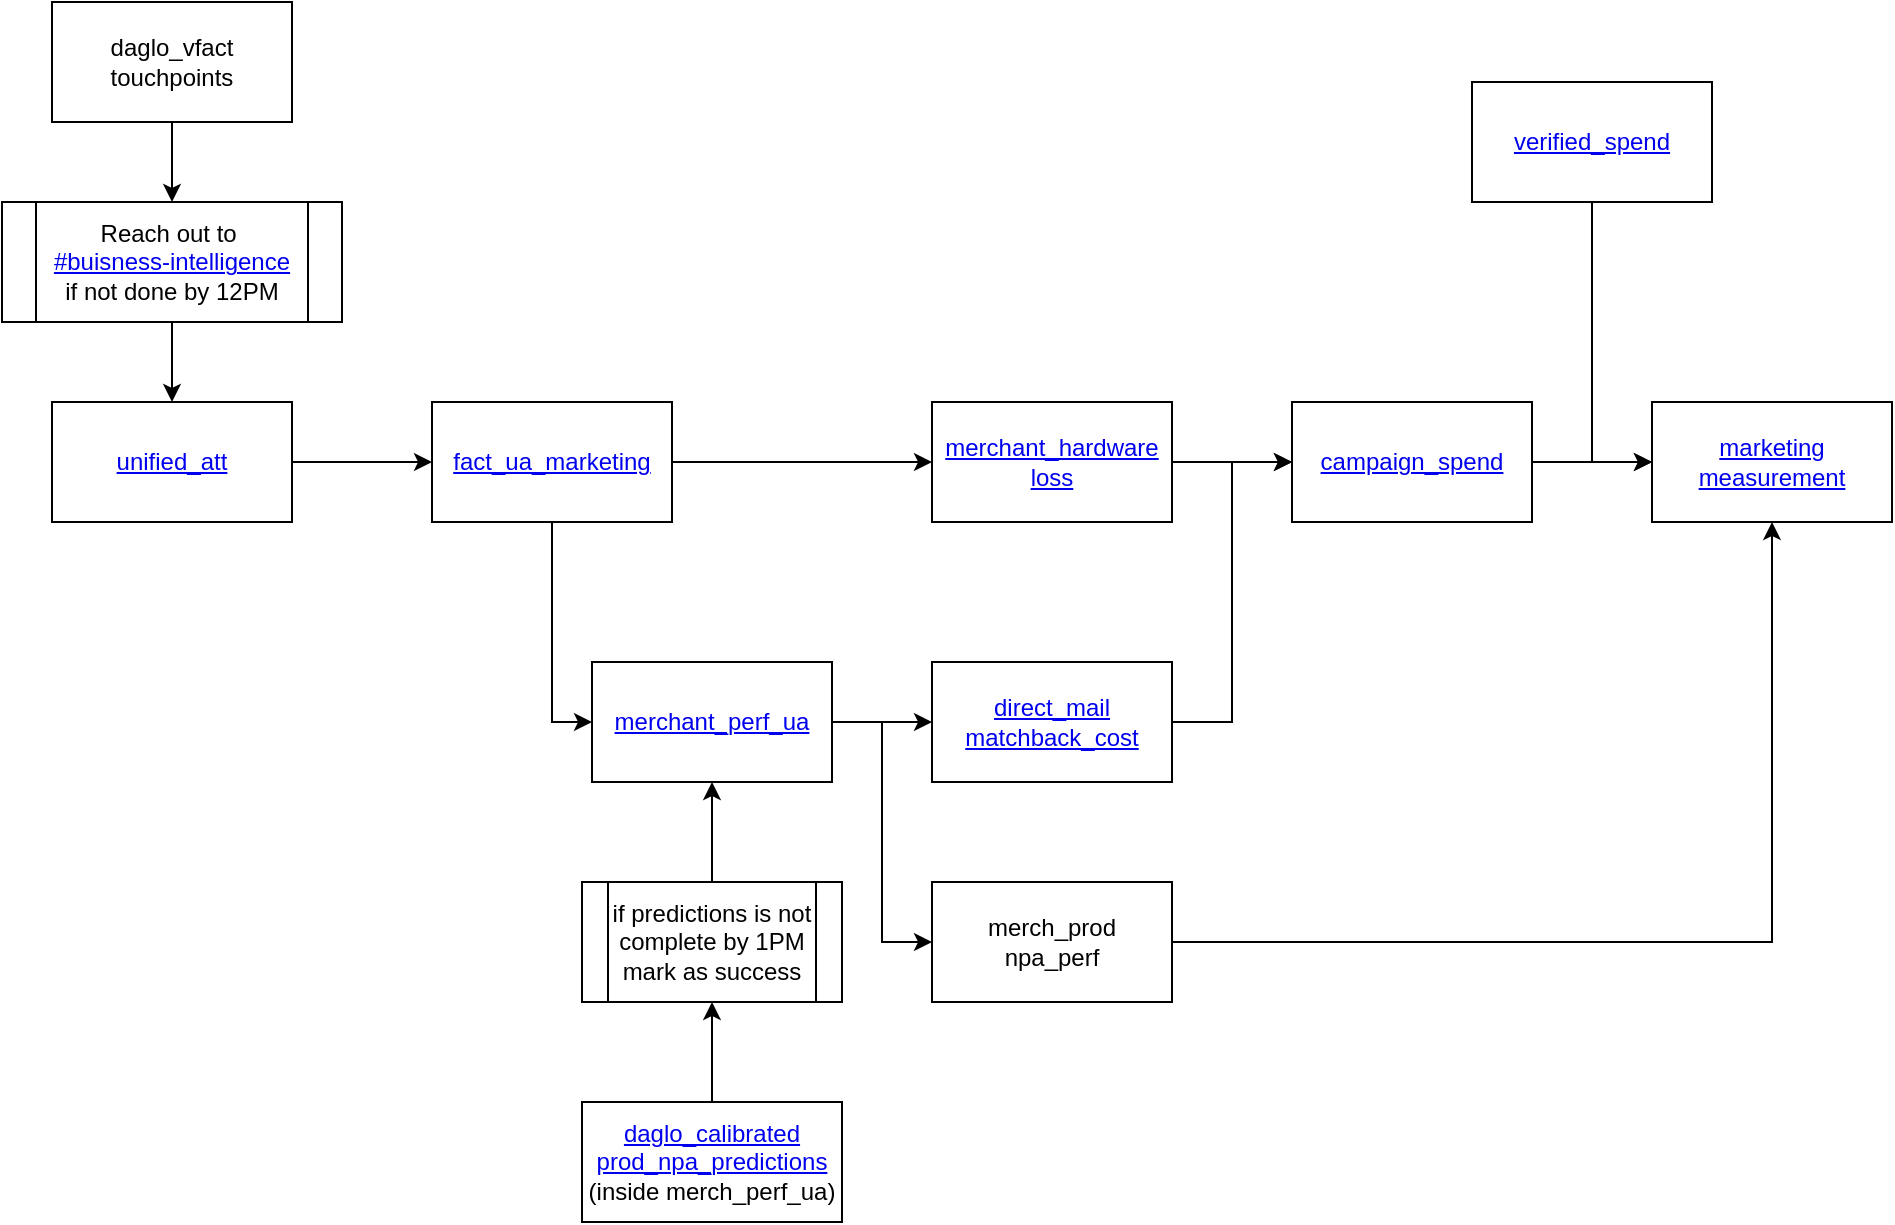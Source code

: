 <mxfile version="14.9.2" type="github">
  <diagram id="UcVoIKLS8l9HH_rHvecV" name="Page-1">
    <mxGraphModel dx="1226" dy="1072" grid="1" gridSize="10" guides="1" tooltips="1" connect="1" arrows="1" fold="1" page="1" pageScale="1" pageWidth="850" pageHeight="1100" math="0" shadow="0">
      <root>
        <mxCell id="0" />
        <mxCell id="1" parent="0" />
        <mxCell id="7vNuGEFGMuKbEo3pkOq6-22" style="edgeStyle=orthogonalEdgeStyle;rounded=0;orthogonalLoop=1;jettySize=auto;html=1;exitX=1;exitY=0.5;exitDx=0;exitDy=0;entryX=0;entryY=0.5;entryDx=0;entryDy=0;" parent="1" source="7vNuGEFGMuKbEo3pkOq6-3" target="7vNuGEFGMuKbEo3pkOq6-17" edge="1">
          <mxGeometry relative="1" as="geometry" />
        </mxCell>
        <mxCell id="7vNuGEFGMuKbEo3pkOq6-3" value="&lt;a href=&quot;https://zd60ab5ba548e78e3p-tp.appspot.com/admin/airflow/tree?dag_id=campaign_spend_v20210609&quot;&gt;campaign_spend&lt;/a&gt;" style="rounded=0;whiteSpace=wrap;html=1;" parent="1" vertex="1">
          <mxGeometry x="660" y="350" width="120" height="60" as="geometry" />
        </mxCell>
        <mxCell id="7vNuGEFGMuKbEo3pkOq6-5" style="edgeStyle=orthogonalEdgeStyle;rounded=0;orthogonalLoop=1;jettySize=auto;html=1;exitX=1;exitY=0.5;exitDx=0;exitDy=0;" parent="1" source="7vNuGEFGMuKbEo3pkOq6-4" target="7vNuGEFGMuKbEo3pkOq6-3" edge="1">
          <mxGeometry relative="1" as="geometry" />
        </mxCell>
        <mxCell id="7vNuGEFGMuKbEo3pkOq6-4" value="&lt;a href=&quot;https://zd60ab5ba548e78e3p-tp.appspot.com/admin/airflow/graph?dag_id=hardware_loss_v20210609&amp;amp;execution_date=&quot;&gt;merchant_hardware&lt;br&gt;loss&lt;/a&gt;" style="rounded=0;whiteSpace=wrap;html=1;" parent="1" vertex="1">
          <mxGeometry x="480" y="350" width="120" height="60" as="geometry" />
        </mxCell>
        <mxCell id="7vNuGEFGMuKbEo3pkOq6-7" style="edgeStyle=orthogonalEdgeStyle;rounded=0;orthogonalLoop=1;jettySize=auto;html=1;exitX=1;exitY=0.5;exitDx=0;exitDy=0;" parent="1" source="7vNuGEFGMuKbEo3pkOq6-6" target="7vNuGEFGMuKbEo3pkOq6-4" edge="1">
          <mxGeometry relative="1" as="geometry" />
        </mxCell>
        <mxCell id="7vNuGEFGMuKbEo3pkOq6-15" style="edgeStyle=orthogonalEdgeStyle;rounded=0;orthogonalLoop=1;jettySize=auto;html=1;exitX=0.5;exitY=1;exitDx=0;exitDy=0;entryX=0;entryY=0.5;entryDx=0;entryDy=0;" parent="1" source="7vNuGEFGMuKbEo3pkOq6-6" target="7vNuGEFGMuKbEo3pkOq6-12" edge="1">
          <mxGeometry relative="1" as="geometry" />
        </mxCell>
        <mxCell id="7vNuGEFGMuKbEo3pkOq6-6" value="&lt;a href=&quot;https://zd60ab5ba548e78e3p-tp.appspot.com/admin/airflow/graph?dag_id=fact_unified_attribution_marketing_v20210609&amp;amp;execution_date=&quot;&gt;fact_ua_marketing&lt;/a&gt;" style="rounded=0;whiteSpace=wrap;html=1;" parent="1" vertex="1">
          <mxGeometry x="230" y="350" width="120" height="60" as="geometry" />
        </mxCell>
        <mxCell id="7vNuGEFGMuKbEo3pkOq6-16" style="edgeStyle=orthogonalEdgeStyle;rounded=0;orthogonalLoop=1;jettySize=auto;html=1;exitX=1;exitY=0.5;exitDx=0;exitDy=0;entryX=0;entryY=0.5;entryDx=0;entryDy=0;" parent="1" source="7vNuGEFGMuKbEo3pkOq6-8" target="7vNuGEFGMuKbEo3pkOq6-6" edge="1">
          <mxGeometry relative="1" as="geometry" />
        </mxCell>
        <mxCell id="7vNuGEFGMuKbEo3pkOq6-8" value="&lt;a href=&quot;https://zd60ab5ba548e78e3p-tp.appspot.com/admin/airflow/graph?dag_id=unified_attribution_v20210609&amp;amp;execution_date=&quot;&gt;unified_att&lt;/a&gt;" style="rounded=0;whiteSpace=wrap;html=1;" parent="1" vertex="1">
          <mxGeometry x="40" y="350" width="120" height="60" as="geometry" />
        </mxCell>
        <mxCell id="7vNuGEFGMuKbEo3pkOq6-19" style="edgeStyle=orthogonalEdgeStyle;rounded=0;orthogonalLoop=1;jettySize=auto;html=1;exitX=1;exitY=0.5;exitDx=0;exitDy=0;" parent="1" source="7vNuGEFGMuKbEo3pkOq6-12" target="7vNuGEFGMuKbEo3pkOq6-18" edge="1">
          <mxGeometry relative="1" as="geometry" />
        </mxCell>
        <mxCell id="kFAPNz3zif7XraSy1g6j-8" style="edgeStyle=orthogonalEdgeStyle;rounded=0;orthogonalLoop=1;jettySize=auto;html=1;exitX=1;exitY=0.5;exitDx=0;exitDy=0;entryX=0;entryY=0.5;entryDx=0;entryDy=0;" parent="1" source="7vNuGEFGMuKbEo3pkOq6-12" target="VukCH8sbl8D__4rJ6l_O-2" edge="1">
          <mxGeometry relative="1" as="geometry" />
        </mxCell>
        <mxCell id="7vNuGEFGMuKbEo3pkOq6-12" value="&lt;a href=&quot;https://zd60ab5ba548e78e3p-tp.appspot.com/admin/airflow/graph?dag_id=merchant_performance_ua_v20210609&amp;amp;root=&amp;amp;execution_date=2021-07-15T00%3A00%3A00%2B00%3A00&quot;&gt;merchant_perf_ua&lt;/a&gt;" style="rounded=0;whiteSpace=wrap;html=1;" parent="1" vertex="1">
          <mxGeometry x="310" y="480" width="120" height="60" as="geometry" />
        </mxCell>
        <mxCell id="7vNuGEFGMuKbEo3pkOq6-17" value="&lt;a href=&quot;https://zd60ab5ba548e78e3p-tp.appspot.com/admin/airflow/graph?dag_id=marketing_measurement_v20210609&amp;amp;execution_date=&quot;&gt;marketing&lt;br&gt;measurement&lt;/a&gt;" style="rounded=0;whiteSpace=wrap;html=1;" parent="1" vertex="1">
          <mxGeometry x="840" y="350" width="120" height="60" as="geometry" />
        </mxCell>
        <mxCell id="7vNuGEFGMuKbEo3pkOq6-21" style="edgeStyle=orthogonalEdgeStyle;rounded=0;orthogonalLoop=1;jettySize=auto;html=1;exitX=1;exitY=0.5;exitDx=0;exitDy=0;entryX=0;entryY=0.5;entryDx=0;entryDy=0;" parent="1" source="7vNuGEFGMuKbEo3pkOq6-18" target="7vNuGEFGMuKbEo3pkOq6-3" edge="1">
          <mxGeometry relative="1" as="geometry" />
        </mxCell>
        <mxCell id="7vNuGEFGMuKbEo3pkOq6-18" value="&lt;a href=&quot;https://zd60ab5ba548e78e3p-tp.appspot.com/admin/airflow/graph?dag_id=direct_mail_matchback_cost_v20210609&amp;amp;execution_date=&quot;&gt;direct_mail&lt;br&gt;matchback_cost&lt;/a&gt;" style="rounded=0;whiteSpace=wrap;html=1;" parent="1" vertex="1">
          <mxGeometry x="480" y="480" width="120" height="60" as="geometry" />
        </mxCell>
        <mxCell id="7vNuGEFGMuKbEo3pkOq6-25" style="edgeStyle=orthogonalEdgeStyle;rounded=0;orthogonalLoop=1;jettySize=auto;html=1;exitX=0.5;exitY=1;exitDx=0;exitDy=0;entryX=0;entryY=0.5;entryDx=0;entryDy=0;" parent="1" source="7vNuGEFGMuKbEo3pkOq6-24" target="7vNuGEFGMuKbEo3pkOq6-17" edge="1">
          <mxGeometry relative="1" as="geometry" />
        </mxCell>
        <mxCell id="7vNuGEFGMuKbEo3pkOq6-24" value="&lt;a href=&quot;https://zd60ab5ba548e78e3p-tp.appspot.com/admin/airflow/tree?dag_id=marketing_verified_spend_v20210706&quot;&gt;verified_spend&lt;/a&gt;" style="rounded=0;whiteSpace=wrap;html=1;" parent="1" vertex="1">
          <mxGeometry x="750" y="190" width="120" height="60" as="geometry" />
        </mxCell>
        <mxCell id="kFAPNz3zif7XraSy1g6j-6" style="edgeStyle=orthogonalEdgeStyle;rounded=0;orthogonalLoop=1;jettySize=auto;html=1;exitX=0.5;exitY=0;exitDx=0;exitDy=0;entryX=0.5;entryY=1;entryDx=0;entryDy=0;" parent="1" source="VukCH8sbl8D__4rJ6l_O-1" target="VukCH8sbl8D__4rJ6l_O-5" edge="1">
          <mxGeometry relative="1" as="geometry" />
        </mxCell>
        <mxCell id="VukCH8sbl8D__4rJ6l_O-1" value="&lt;a href=&quot;https://zd60ab5ba548e78e3p-tp.appspot.com/admin/airflow/rendered?task_id=daglo_calibrated_product_npa_predictions&amp;amp;dag_id=merchant_performance_ua_v20210609&amp;amp;execution_date=2021-07-20T00%3A00%3A00%2B00%3A00&quot;&gt;daglo_calibrated&lt;br&gt;prod_npa_predictions&lt;/a&gt;&lt;br&gt;(inside merch_perf_ua)" style="rounded=0;whiteSpace=wrap;html=1;" parent="1" vertex="1">
          <mxGeometry x="305" y="700" width="130" height="60" as="geometry" />
        </mxCell>
        <mxCell id="VukCH8sbl8D__4rJ6l_O-4" style="edgeStyle=orthogonalEdgeStyle;rounded=0;orthogonalLoop=1;jettySize=auto;html=1;exitX=1;exitY=0.5;exitDx=0;exitDy=0;entryX=0.5;entryY=1;entryDx=0;entryDy=0;" parent="1" source="VukCH8sbl8D__4rJ6l_O-2" target="7vNuGEFGMuKbEo3pkOq6-17" edge="1">
          <mxGeometry relative="1" as="geometry" />
        </mxCell>
        <mxCell id="VukCH8sbl8D__4rJ6l_O-2" value="merch_prod&lt;br&gt;npa_perf" style="rounded=0;whiteSpace=wrap;html=1;" parent="1" vertex="1">
          <mxGeometry x="480" y="590" width="120" height="60" as="geometry" />
        </mxCell>
        <mxCell id="kFAPNz3zif7XraSy1g6j-7" style="edgeStyle=orthogonalEdgeStyle;rounded=0;orthogonalLoop=1;jettySize=auto;html=1;exitX=0.5;exitY=0;exitDx=0;exitDy=0;entryX=0.5;entryY=1;entryDx=0;entryDy=0;" parent="1" source="VukCH8sbl8D__4rJ6l_O-5" target="7vNuGEFGMuKbEo3pkOq6-12" edge="1">
          <mxGeometry relative="1" as="geometry" />
        </mxCell>
        <mxCell id="VukCH8sbl8D__4rJ6l_O-5" value="if predictions is not&lt;br&gt;complete by 1PM&lt;br&gt;mark as success" style="shape=process;whiteSpace=wrap;html=1;backgroundOutline=1;" parent="1" vertex="1">
          <mxGeometry x="305" y="590" width="130" height="60" as="geometry" />
        </mxCell>
        <mxCell id="kFAPNz3zif7XraSy1g6j-3" style="edgeStyle=orthogonalEdgeStyle;rounded=0;orthogonalLoop=1;jettySize=auto;html=1;exitX=0.5;exitY=1;exitDx=0;exitDy=0;entryX=0.5;entryY=0;entryDx=0;entryDy=0;" parent="1" source="kFAPNz3zif7XraSy1g6j-1" target="kFAPNz3zif7XraSy1g6j-2" edge="1">
          <mxGeometry relative="1" as="geometry" />
        </mxCell>
        <mxCell id="kFAPNz3zif7XraSy1g6j-1" value="daglo_vfact&lt;br&gt;touchpoints" style="rounded=0;whiteSpace=wrap;html=1;" parent="1" vertex="1">
          <mxGeometry x="40" y="150" width="120" height="60" as="geometry" />
        </mxCell>
        <mxCell id="kFAPNz3zif7XraSy1g6j-4" style="edgeStyle=orthogonalEdgeStyle;rounded=0;orthogonalLoop=1;jettySize=auto;html=1;exitX=0.5;exitY=1;exitDx=0;exitDy=0;" parent="1" source="kFAPNz3zif7XraSy1g6j-2" target="7vNuGEFGMuKbEo3pkOq6-8" edge="1">
          <mxGeometry relative="1" as="geometry" />
        </mxCell>
        <mxCell id="kFAPNz3zif7XraSy1g6j-2" value="Reach out to&amp;nbsp;&lt;br&gt;&lt;a href=&quot;https://square.slack.com/archives/C0FSHN9UH&quot;&gt;#buisness-intelligence&lt;br&gt;&lt;/a&gt;if not done by 12PM" style="shape=process;whiteSpace=wrap;html=1;backgroundOutline=1;" parent="1" vertex="1">
          <mxGeometry x="15" y="250" width="170" height="60" as="geometry" />
        </mxCell>
      </root>
    </mxGraphModel>
  </diagram>
</mxfile>
